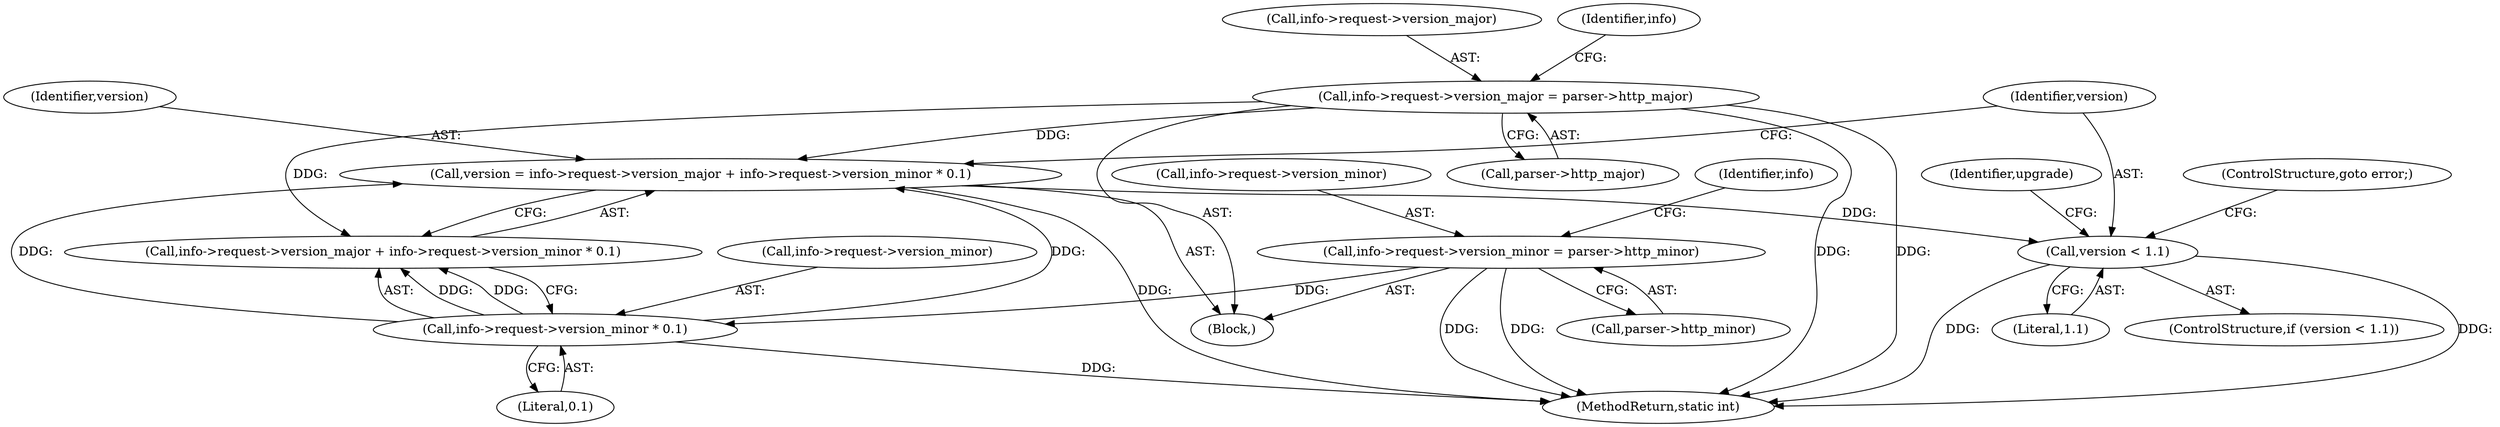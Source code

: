 digraph "0_viabtc_exchange_server_4a7c27bfe98f409623d4d857894d017ff0672cc9#diff-515c81af848352583bff286d6224875f_2@integer" {
"1000194" [label="(Call,version = info->request->version_major + info->request->version_minor * 0.1)"];
"1000116" [label="(Call,info->request->version_major = parser->http_major)"];
"1000202" [label="(Call,info->request->version_minor * 0.1)"];
"1000125" [label="(Call,info->request->version_minor = parser->http_minor)"];
"1000210" [label="(Call,version < 1.1)"];
"1000122" [label="(Call,parser->http_major)"];
"1000117" [label="(Call,info->request->version_major)"];
"1000116" [label="(Call,info->request->version_major = parser->http_major)"];
"1000208" [label="(Literal,0.1)"];
"1000128" [label="(Identifier,info)"];
"1000216" [label="(Identifier,upgrade)"];
"1000210" [label="(Call,version < 1.1)"];
"1000194" [label="(Call,version = info->request->version_major + info->request->version_minor * 0.1)"];
"1000131" [label="(Call,parser->http_minor)"];
"1000484" [label="(MethodReturn,static int)"];
"1000213" [label="(ControlStructure,goto error;)"];
"1000102" [label="(Block,)"];
"1000203" [label="(Call,info->request->version_minor)"];
"1000137" [label="(Identifier,info)"];
"1000125" [label="(Call,info->request->version_minor = parser->http_minor)"];
"1000212" [label="(Literal,1.1)"];
"1000209" [label="(ControlStructure,if (version < 1.1))"];
"1000195" [label="(Identifier,version)"];
"1000126" [label="(Call,info->request->version_minor)"];
"1000196" [label="(Call,info->request->version_major + info->request->version_minor * 0.1)"];
"1000202" [label="(Call,info->request->version_minor * 0.1)"];
"1000211" [label="(Identifier,version)"];
"1000194" -> "1000102"  [label="AST: "];
"1000194" -> "1000196"  [label="CFG: "];
"1000195" -> "1000194"  [label="AST: "];
"1000196" -> "1000194"  [label="AST: "];
"1000211" -> "1000194"  [label="CFG: "];
"1000194" -> "1000484"  [label="DDG: "];
"1000116" -> "1000194"  [label="DDG: "];
"1000202" -> "1000194"  [label="DDG: "];
"1000202" -> "1000194"  [label="DDG: "];
"1000194" -> "1000210"  [label="DDG: "];
"1000116" -> "1000102"  [label="AST: "];
"1000116" -> "1000122"  [label="CFG: "];
"1000117" -> "1000116"  [label="AST: "];
"1000122" -> "1000116"  [label="AST: "];
"1000128" -> "1000116"  [label="CFG: "];
"1000116" -> "1000484"  [label="DDG: "];
"1000116" -> "1000484"  [label="DDG: "];
"1000116" -> "1000196"  [label="DDG: "];
"1000202" -> "1000196"  [label="AST: "];
"1000202" -> "1000208"  [label="CFG: "];
"1000203" -> "1000202"  [label="AST: "];
"1000208" -> "1000202"  [label="AST: "];
"1000196" -> "1000202"  [label="CFG: "];
"1000202" -> "1000484"  [label="DDG: "];
"1000202" -> "1000196"  [label="DDG: "];
"1000202" -> "1000196"  [label="DDG: "];
"1000125" -> "1000202"  [label="DDG: "];
"1000125" -> "1000102"  [label="AST: "];
"1000125" -> "1000131"  [label="CFG: "];
"1000126" -> "1000125"  [label="AST: "];
"1000131" -> "1000125"  [label="AST: "];
"1000137" -> "1000125"  [label="CFG: "];
"1000125" -> "1000484"  [label="DDG: "];
"1000125" -> "1000484"  [label="DDG: "];
"1000210" -> "1000209"  [label="AST: "];
"1000210" -> "1000212"  [label="CFG: "];
"1000211" -> "1000210"  [label="AST: "];
"1000212" -> "1000210"  [label="AST: "];
"1000213" -> "1000210"  [label="CFG: "];
"1000216" -> "1000210"  [label="CFG: "];
"1000210" -> "1000484"  [label="DDG: "];
"1000210" -> "1000484"  [label="DDG: "];
}
